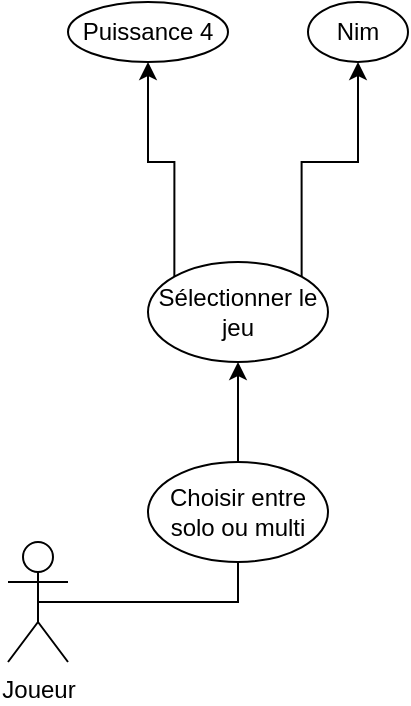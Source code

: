 <mxfile version="23.1.5" type="device">
  <diagram name="Page-1" id="G75RWxMUTCu3tAsvaJ98">
    <mxGraphModel dx="428" dy="1644" grid="1" gridSize="10" guides="1" tooltips="1" connect="1" arrows="1" fold="1" page="1" pageScale="1" pageWidth="827" pageHeight="1169" math="0" shadow="0">
      <root>
        <mxCell id="0" />
        <mxCell id="1" parent="0" />
        <mxCell id="jGLjdgkYcnReGWM8OYbs-9" style="edgeStyle=orthogonalEdgeStyle;rounded=0;orthogonalLoop=1;jettySize=auto;html=1;exitX=0.5;exitY=0.5;exitDx=0;exitDy=0;exitPerimeter=0;entryX=0.5;entryY=1;entryDx=0;entryDy=0;endArrow=none;endFill=0;" edge="1" parent="1" source="jGLjdgkYcnReGWM8OYbs-1" target="jGLjdgkYcnReGWM8OYbs-3">
          <mxGeometry relative="1" as="geometry" />
        </mxCell>
        <mxCell id="jGLjdgkYcnReGWM8OYbs-1" value="Joueur" style="shape=umlActor;verticalLabelPosition=bottom;verticalAlign=top;html=1;outlineConnect=0;" vertex="1" parent="1">
          <mxGeometry x="40" y="90" width="30" height="60" as="geometry" />
        </mxCell>
        <mxCell id="jGLjdgkYcnReGWM8OYbs-12" style="edgeStyle=orthogonalEdgeStyle;rounded=0;orthogonalLoop=1;jettySize=auto;html=1;exitX=0;exitY=0;exitDx=0;exitDy=0;entryX=0.5;entryY=1;entryDx=0;entryDy=0;" edge="1" parent="1" source="jGLjdgkYcnReGWM8OYbs-2" target="jGLjdgkYcnReGWM8OYbs-8">
          <mxGeometry relative="1" as="geometry" />
        </mxCell>
        <mxCell id="jGLjdgkYcnReGWM8OYbs-13" style="edgeStyle=orthogonalEdgeStyle;rounded=0;orthogonalLoop=1;jettySize=auto;html=1;exitX=1;exitY=0;exitDx=0;exitDy=0;entryX=0.5;entryY=1;entryDx=0;entryDy=0;" edge="1" parent="1" source="jGLjdgkYcnReGWM8OYbs-2" target="jGLjdgkYcnReGWM8OYbs-11">
          <mxGeometry relative="1" as="geometry">
            <Array as="points">
              <mxPoint x="187" y="-100" />
              <mxPoint x="215" y="-100" />
            </Array>
          </mxGeometry>
        </mxCell>
        <mxCell id="jGLjdgkYcnReGWM8OYbs-2" value="Sélectionner le jeu" style="ellipse;whiteSpace=wrap;html=1;" vertex="1" parent="1">
          <mxGeometry x="110" y="-50" width="90" height="50" as="geometry" />
        </mxCell>
        <mxCell id="jGLjdgkYcnReGWM8OYbs-22" style="edgeStyle=orthogonalEdgeStyle;rounded=0;orthogonalLoop=1;jettySize=auto;html=1;exitX=0.5;exitY=0;exitDx=0;exitDy=0;entryX=0.5;entryY=1;entryDx=0;entryDy=0;" edge="1" parent="1" source="jGLjdgkYcnReGWM8OYbs-3" target="jGLjdgkYcnReGWM8OYbs-2">
          <mxGeometry relative="1" as="geometry" />
        </mxCell>
        <mxCell id="jGLjdgkYcnReGWM8OYbs-3" value="Choisir entre solo ou multi" style="ellipse;whiteSpace=wrap;html=1;" vertex="1" parent="1">
          <mxGeometry x="110" y="50" width="90" height="50" as="geometry" />
        </mxCell>
        <mxCell id="jGLjdgkYcnReGWM8OYbs-8" value="Puissance 4" style="ellipse;whiteSpace=wrap;html=1;" vertex="1" parent="1">
          <mxGeometry x="70" y="-180" width="80" height="30" as="geometry" />
        </mxCell>
        <mxCell id="jGLjdgkYcnReGWM8OYbs-11" value="Nim" style="ellipse;whiteSpace=wrap;html=1;" vertex="1" parent="1">
          <mxGeometry x="190" y="-180" width="50" height="30" as="geometry" />
        </mxCell>
      </root>
    </mxGraphModel>
  </diagram>
</mxfile>
